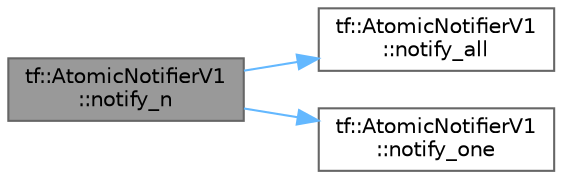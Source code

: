 digraph "tf::AtomicNotifierV1::notify_n"
{
 // LATEX_PDF_SIZE
  bgcolor="transparent";
  edge [fontname=Helvetica,fontsize=10,labelfontname=Helvetica,labelfontsize=10];
  node [fontname=Helvetica,fontsize=10,shape=box,height=0.2,width=0.4];
  rankdir="LR";
  Node1 [id="Node000001",label="tf::AtomicNotifierV1\l::notify_n",height=0.2,width=0.4,color="gray40", fillcolor="grey60", style="filled", fontcolor="black",tooltip=" "];
  Node1 -> Node2 [id="edge1_Node000001_Node000002",color="steelblue1",style="solid",tooltip=" "];
  Node2 [id="Node000002",label="tf::AtomicNotifierV1\l::notify_all",height=0.2,width=0.4,color="grey40", fillcolor="white", style="filled",URL="$classtf_1_1_atomic_notifier_v1.html#aa7035ad0315cecf705295612910059fc",tooltip=" "];
  Node1 -> Node3 [id="edge2_Node000001_Node000003",color="steelblue1",style="solid",tooltip=" "];
  Node3 [id="Node000003",label="tf::AtomicNotifierV1\l::notify_one",height=0.2,width=0.4,color="grey40", fillcolor="white", style="filled",URL="$classtf_1_1_atomic_notifier_v1.html#a437ba4aa36e2a0065d58a88412615d40",tooltip=" "];
}
